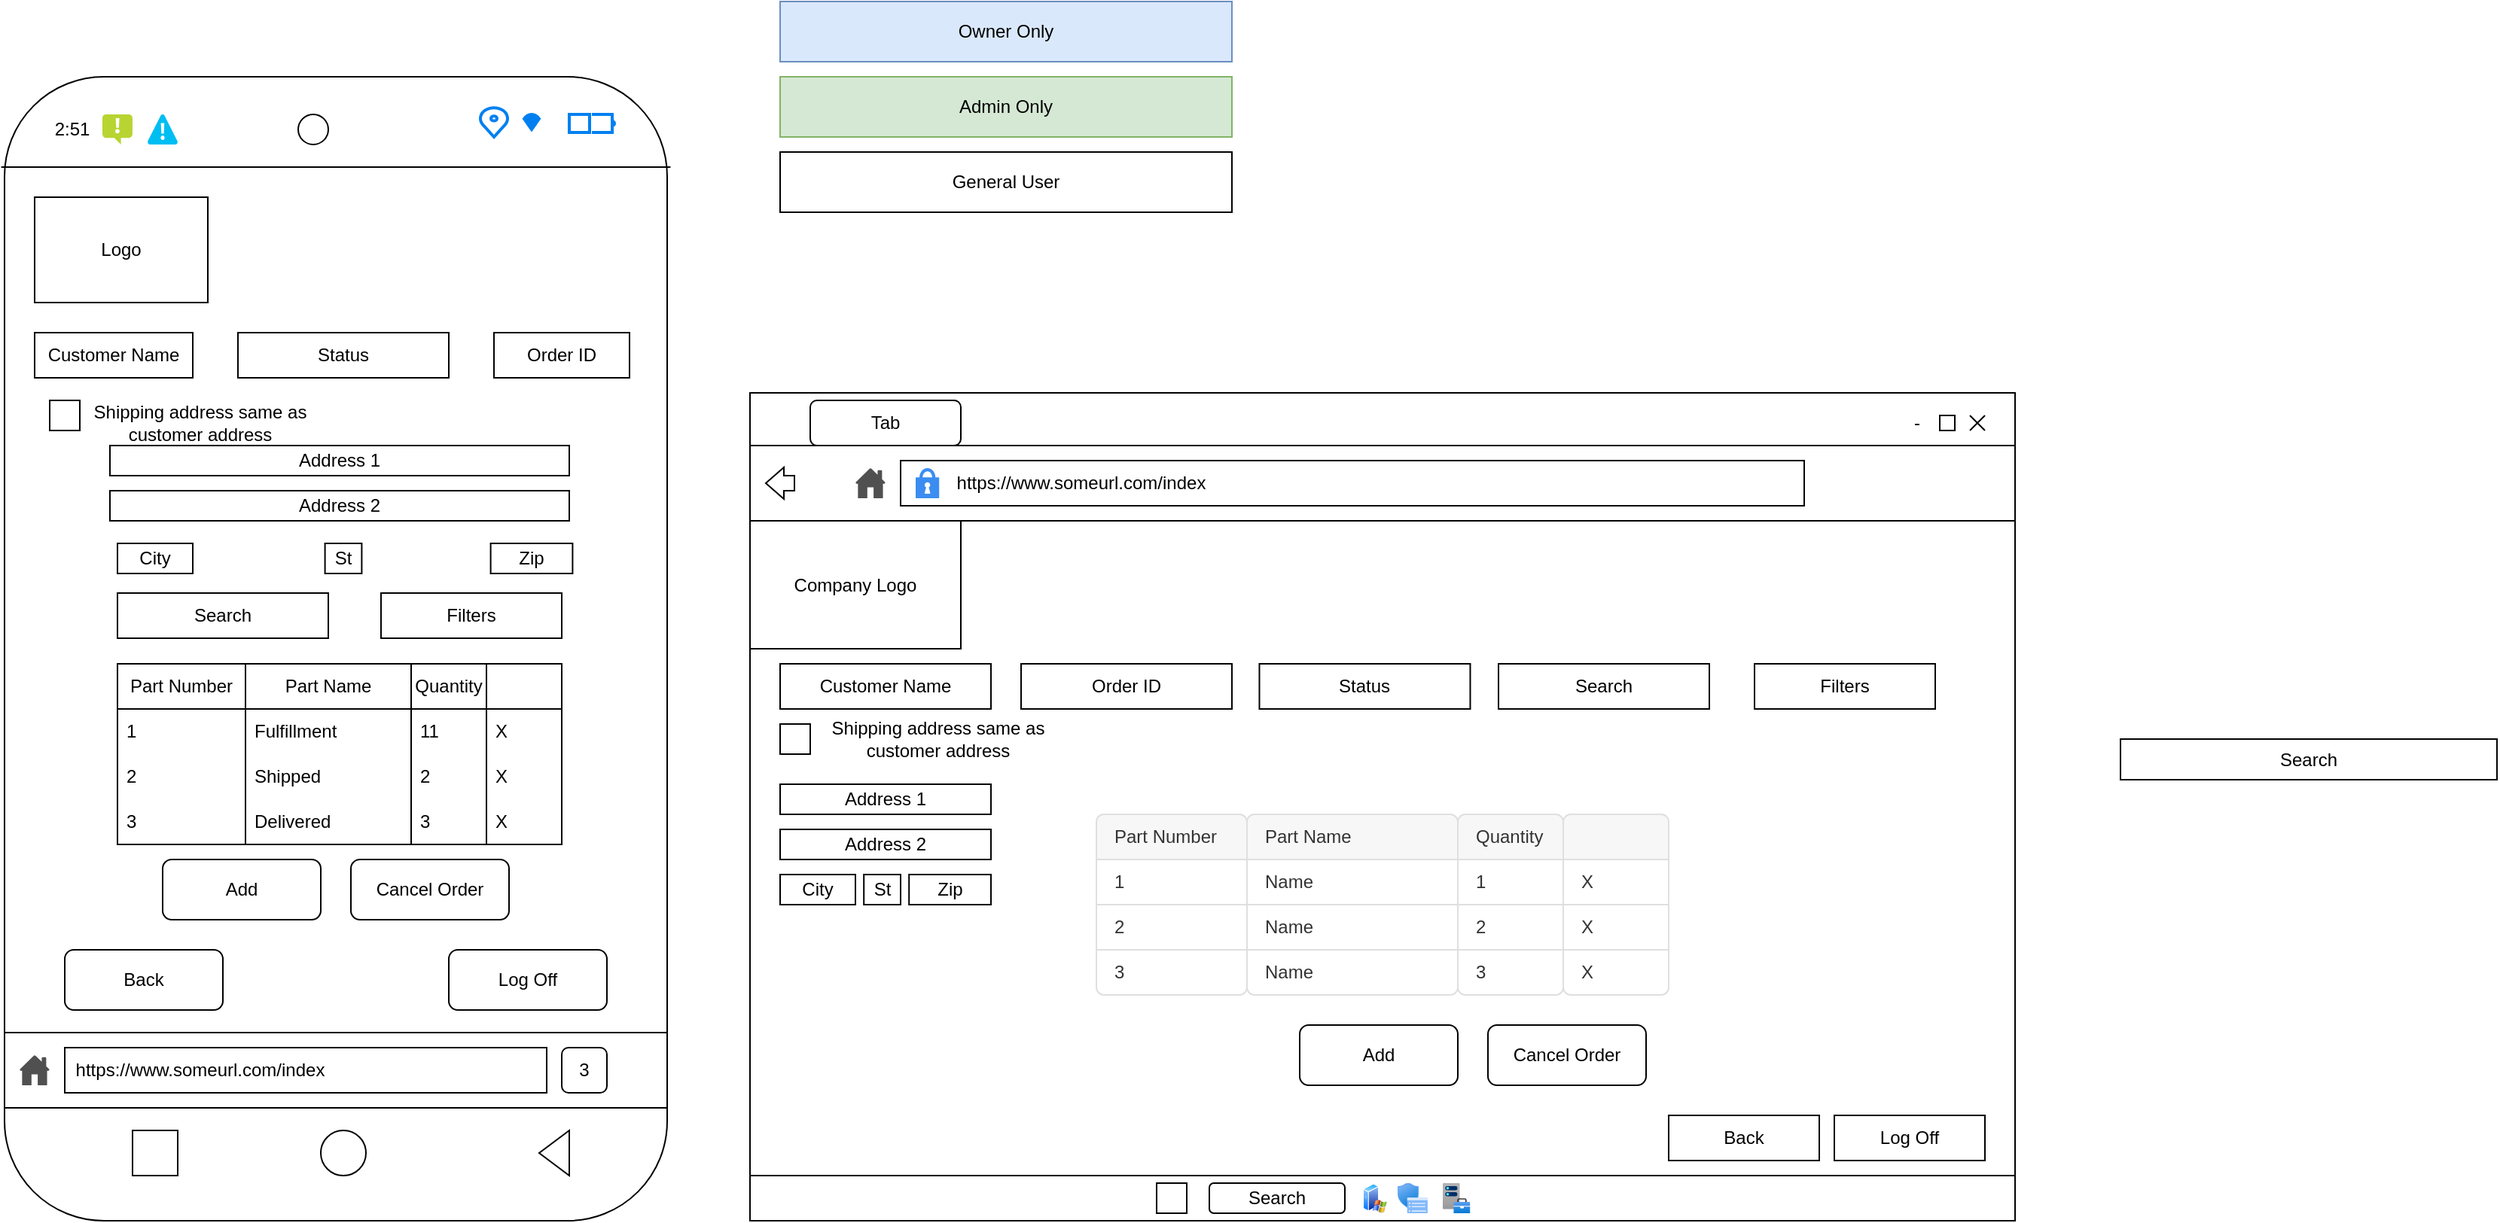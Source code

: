 <mxfile version="27.0.1">
  <diagram name="Page-1" id="KIhRItnllu4ck2-6ld26">
    <mxGraphModel dx="2058" dy="1146" grid="1" gridSize="10" guides="1" tooltips="1" connect="1" arrows="1" fold="1" page="1" pageScale="1" pageWidth="850" pageHeight="1100" math="0" shadow="0">
      <root>
        <mxCell id="0" />
        <mxCell id="1" parent="0" />
        <mxCell id="54qYl2xDdTYJJKRxaSf4-1" value="" style="rounded=1;whiteSpace=wrap;html=1;" parent="1" vertex="1">
          <mxGeometry x="5" y="100" width="440" height="760" as="geometry" />
        </mxCell>
        <mxCell id="54qYl2xDdTYJJKRxaSf4-2" value="" style="rounded=0;whiteSpace=wrap;html=1;" parent="1" vertex="1">
          <mxGeometry x="500" y="310" width="840" height="550" as="geometry" />
        </mxCell>
        <mxCell id="54qYl2xDdTYJJKRxaSf4-3" value="" style="endArrow=none;html=1;rounded=0;entryX=1;entryY=1;entryDx=0;entryDy=0;" parent="1" source="54qYl2xDdTYJJKRxaSf4-9" target="54qYl2xDdTYJJKRxaSf4-7" edge="1">
          <mxGeometry width="50" height="50" relative="1" as="geometry">
            <mxPoint x="5" y="785" as="sourcePoint" />
            <mxPoint x="455" y="785" as="targetPoint" />
          </mxGeometry>
        </mxCell>
        <mxCell id="54qYl2xDdTYJJKRxaSf4-4" value="" style="ellipse;whiteSpace=wrap;html=1;aspect=fixed;" parent="1" vertex="1">
          <mxGeometry x="215" y="800" width="30" height="30" as="geometry" />
        </mxCell>
        <mxCell id="54qYl2xDdTYJJKRxaSf4-5" value="" style="whiteSpace=wrap;html=1;aspect=fixed;" parent="1" vertex="1">
          <mxGeometry x="90" y="800" width="30" height="30" as="geometry" />
        </mxCell>
        <mxCell id="54qYl2xDdTYJJKRxaSf4-6" value="" style="triangle;whiteSpace=wrap;html=1;flipH=1;" parent="1" vertex="1">
          <mxGeometry x="360" y="800" width="20" height="30" as="geometry" />
        </mxCell>
        <mxCell id="54qYl2xDdTYJJKRxaSf4-7" value="" style="rounded=0;whiteSpace=wrap;html=1;" parent="1" vertex="1">
          <mxGeometry x="5" y="735" width="440" height="50" as="geometry" />
        </mxCell>
        <mxCell id="54qYl2xDdTYJJKRxaSf4-8" value="" style="rounded=0;whiteSpace=wrap;html=1;" parent="1" vertex="1">
          <mxGeometry x="45" y="745" width="320" height="30" as="geometry" />
        </mxCell>
        <mxCell id="54qYl2xDdTYJJKRxaSf4-9" value="3" style="rounded=1;whiteSpace=wrap;html=1;" parent="1" vertex="1">
          <mxGeometry x="375" y="745" width="30" height="30" as="geometry" />
        </mxCell>
        <mxCell id="54qYl2xDdTYJJKRxaSf4-12" value="" style="sketch=0;pointerEvents=1;shadow=0;dashed=0;html=1;strokeColor=none;fillColor=#505050;labelPosition=center;verticalLabelPosition=bottom;verticalAlign=top;outlineConnect=0;align=center;shape=mxgraph.office.concepts.home;" parent="1" vertex="1">
          <mxGeometry x="15" y="750" width="20" height="20" as="geometry" />
        </mxCell>
        <mxCell id="54qYl2xDdTYJJKRxaSf4-14" value="" style="shape=image;html=1;verticalAlign=top;verticalLabelPosition=bottom;labelBackgroundColor=#ffffff;imageAspect=0;aspect=fixed;image=https://cdn4.iconfinder.com/data/icons/basic-user-interface-2/512/User_Interface-03-128.png" parent="1" vertex="1">
          <mxGeometry x="395" y="730" width="60" height="60" as="geometry" />
        </mxCell>
        <mxCell id="54qYl2xDdTYJJKRxaSf4-15" value="" style="endArrow=none;html=1;rounded=0;entryX=1.005;entryY=0.079;entryDx=0;entryDy=0;entryPerimeter=0;exitX=-0.005;exitY=0.079;exitDx=0;exitDy=0;exitPerimeter=0;" parent="1" source="54qYl2xDdTYJJKRxaSf4-1" target="54qYl2xDdTYJJKRxaSf4-1" edge="1">
          <mxGeometry width="50" height="50" relative="1" as="geometry">
            <mxPoint x="390" y="200" as="sourcePoint" />
            <mxPoint x="440" y="150" as="targetPoint" />
          </mxGeometry>
        </mxCell>
        <mxCell id="54qYl2xDdTYJJKRxaSf4-16" value="2:51" style="text;html=1;align=center;verticalAlign=middle;whiteSpace=wrap;rounded=0;" parent="1" vertex="1">
          <mxGeometry x="20" y="120" width="60" height="30" as="geometry" />
        </mxCell>
        <mxCell id="54qYl2xDdTYJJKRxaSf4-17" value="" style="image;sketch=0;aspect=fixed;html=1;points=[];align=center;fontSize=12;image=img/lib/mscae/Notification.svg;" parent="1" vertex="1">
          <mxGeometry x="70" y="125" width="20" height="20" as="geometry" />
        </mxCell>
        <mxCell id="54qYl2xDdTYJJKRxaSf4-18" value="" style="verticalLabelPosition=bottom;html=1;verticalAlign=top;align=center;strokeColor=none;fillColor=#00BEF2;shape=mxgraph.azure.azure_alert;" parent="1" vertex="1">
          <mxGeometry x="100" y="125" width="20" height="20" as="geometry" />
        </mxCell>
        <mxCell id="54qYl2xDdTYJJKRxaSf4-19" value="" style="html=1;verticalLabelPosition=bottom;align=center;labelBackgroundColor=#ffffff;verticalAlign=top;strokeWidth=2;strokeColor=#0080F0;shadow=0;dashed=0;shape=mxgraph.ios7.icons.battery;" parent="1" vertex="1">
          <mxGeometry x="380" y="125" width="30" height="12" as="geometry" />
        </mxCell>
        <mxCell id="54qYl2xDdTYJJKRxaSf4-20" value="" style="html=1;verticalLabelPosition=bottom;align=center;labelBackgroundColor=#ffffff;verticalAlign=top;strokeWidth=2;strokeColor=#0080F0;shadow=0;dashed=0;shape=mxgraph.ios7.icons.wifi;pointerEvents=1" parent="1" vertex="1">
          <mxGeometry x="350" y="125" width="10" height="10" as="geometry" />
        </mxCell>
        <mxCell id="54qYl2xDdTYJJKRxaSf4-21" value="" style="html=1;verticalLabelPosition=bottom;align=center;labelBackgroundColor=#ffffff;verticalAlign=top;strokeWidth=2;strokeColor=#0080F0;shadow=0;dashed=0;shape=mxgraph.ios7.icons.location;" parent="1" vertex="1">
          <mxGeometry x="320" y="120" width="20" height="20" as="geometry" />
        </mxCell>
        <mxCell id="54qYl2xDdTYJJKRxaSf4-22" value="" style="ellipse;whiteSpace=wrap;html=1;aspect=fixed;" parent="1" vertex="1">
          <mxGeometry x="200" y="125" width="20" height="20" as="geometry" />
        </mxCell>
        <mxCell id="54qYl2xDdTYJJKRxaSf4-25" value="https://www.someurl.com/index" style="text;html=1;align=center;verticalAlign=middle;whiteSpace=wrap;rounded=0;" parent="1" vertex="1">
          <mxGeometry x="105" y="745" width="60" height="30" as="geometry" />
        </mxCell>
        <mxCell id="54qYl2xDdTYJJKRxaSf4-26" value="Logo" style="rounded=0;whiteSpace=wrap;html=1;" parent="1" vertex="1">
          <mxGeometry x="25" y="180" width="115" height="70" as="geometry" />
        </mxCell>
        <mxCell id="54qYl2xDdTYJJKRxaSf4-33" value="" style="endArrow=none;html=1;rounded=0;entryX=1;entryY=1;entryDx=0;entryDy=0;" parent="1" target="54qYl2xDdTYJJKRxaSf4-34" edge="1">
          <mxGeometry width="50" height="50" relative="1" as="geometry">
            <mxPoint x="900" y="370.824" as="sourcePoint" />
            <mxPoint x="950" y="395" as="targetPoint" />
          </mxGeometry>
        </mxCell>
        <mxCell id="54qYl2xDdTYJJKRxaSf4-34" value="" style="rounded=0;whiteSpace=wrap;html=1;" parent="1" vertex="1">
          <mxGeometry x="500" y="345" width="840" height="50" as="geometry" />
        </mxCell>
        <mxCell id="54qYl2xDdTYJJKRxaSf4-35" value="" style="rounded=0;whiteSpace=wrap;html=1;" parent="1" vertex="1">
          <mxGeometry x="600" y="355" width="600" height="30" as="geometry" />
        </mxCell>
        <mxCell id="54qYl2xDdTYJJKRxaSf4-37" value="" style="sketch=0;pointerEvents=1;shadow=0;dashed=0;html=1;strokeColor=none;fillColor=#505050;labelPosition=center;verticalLabelPosition=bottom;verticalAlign=top;outlineConnect=0;align=center;shape=mxgraph.office.concepts.home;" parent="1" vertex="1">
          <mxGeometry x="570" y="360" width="20" height="20" as="geometry" />
        </mxCell>
        <mxCell id="54qYl2xDdTYJJKRxaSf4-39" value="https://www.someurl.com/index" style="text;html=1;align=center;verticalAlign=middle;whiteSpace=wrap;rounded=0;" parent="1" vertex="1">
          <mxGeometry x="690" y="355" width="60" height="30" as="geometry" />
        </mxCell>
        <mxCell id="54qYl2xDdTYJJKRxaSf4-40" value="" style="sketch=0;html=1;aspect=fixed;strokeColor=none;shadow=0;fillColor=#3B8DF1;verticalAlign=top;labelPosition=center;verticalLabelPosition=bottom;shape=mxgraph.gcp2.lock" parent="1" vertex="1">
          <mxGeometry x="610" y="360" width="15.6" height="20" as="geometry" />
        </mxCell>
        <mxCell id="54qYl2xDdTYJJKRxaSf4-41" value="" style="shape=image;html=1;verticalAlign=top;verticalLabelPosition=bottom;labelBackgroundColor=#ffffff;imageAspect=0;aspect=fixed;image=https://cdn4.iconfinder.com/data/icons/ionicons/512/icon-refresh-128.png" parent="1" vertex="1">
          <mxGeometry x="540" y="360" width="20" height="20" as="geometry" />
        </mxCell>
        <mxCell id="54qYl2xDdTYJJKRxaSf4-44" value="" style="shape=flexArrow;endArrow=classic;html=1;rounded=0;width=10;endSize=3.67;endWidth=10;" parent="1" edge="1">
          <mxGeometry width="50" height="50" relative="1" as="geometry">
            <mxPoint x="530" y="370" as="sourcePoint" />
            <mxPoint x="510" y="370" as="targetPoint" />
          </mxGeometry>
        </mxCell>
        <mxCell id="54qYl2xDdTYJJKRxaSf4-45" value="Tab" style="rounded=1;whiteSpace=wrap;html=1;" parent="1" vertex="1">
          <mxGeometry x="540" y="315" width="100" height="30" as="geometry" />
        </mxCell>
        <mxCell id="54qYl2xDdTYJJKRxaSf4-46" value="" style="shape=mxgraph.sysml.x;" parent="1" vertex="1">
          <mxGeometry x="1310" y="325" width="10" height="10" as="geometry" />
        </mxCell>
        <mxCell id="54qYl2xDdTYJJKRxaSf4-50" value="" style="rounded=0;whiteSpace=wrap;html=1;" parent="1" vertex="1">
          <mxGeometry x="1290" y="325" width="10" height="10" as="geometry" />
        </mxCell>
        <mxCell id="54qYl2xDdTYJJKRxaSf4-51" value="-" style="text;html=1;align=center;verticalAlign=middle;whiteSpace=wrap;rounded=0;" parent="1" vertex="1">
          <mxGeometry x="1245" y="315" width="60" height="30" as="geometry" />
        </mxCell>
        <mxCell id="54qYl2xDdTYJJKRxaSf4-52" value="Company Logo" style="rounded=0;whiteSpace=wrap;html=1;" parent="1" vertex="1">
          <mxGeometry x="500" y="395" width="140" height="85" as="geometry" />
        </mxCell>
        <mxCell id="54qYl2xDdTYJJKRxaSf4-57" value="" style="rounded=0;whiteSpace=wrap;html=1;" parent="1" vertex="1">
          <mxGeometry x="500" y="830" width="840" height="30" as="geometry" />
        </mxCell>
        <mxCell id="54qYl2xDdTYJJKRxaSf4-58" value="" style="rounded=0;whiteSpace=wrap;html=1;" parent="1" vertex="1">
          <mxGeometry x="770" y="835" width="20" height="20" as="geometry" />
        </mxCell>
        <mxCell id="54qYl2xDdTYJJKRxaSf4-59" value="Search" style="rounded=1;whiteSpace=wrap;html=1;" parent="1" vertex="1">
          <mxGeometry x="805" y="835" width="90" height="20" as="geometry" />
        </mxCell>
        <mxCell id="54qYl2xDdTYJJKRxaSf4-60" value="" style="image;aspect=fixed;perimeter=ellipsePerimeter;html=1;align=center;shadow=0;dashed=0;spacingTop=3;image=img/lib/active_directory/windows_server_2.svg;" parent="1" vertex="1">
          <mxGeometry x="907" y="835" width="16" height="20" as="geometry" />
        </mxCell>
        <mxCell id="54qYl2xDdTYJJKRxaSf4-61" value="" style="image;aspect=fixed;html=1;points=[];align=center;fontSize=12;image=img/lib/azure2/intune/Device_Security_Windows.svg;" parent="1" vertex="1">
          <mxGeometry x="930" y="835" width="20" height="20" as="geometry" />
        </mxCell>
        <mxCell id="54qYl2xDdTYJJKRxaSf4-62" value="" style="image;aspect=fixed;html=1;points=[];align=center;fontSize=12;image=img/lib/azure2/other/WAC.svg;" parent="1" vertex="1">
          <mxGeometry x="960" y="835" width="18.24" height="20" as="geometry" />
        </mxCell>
        <mxCell id="YDMQlUoo1nOSEKsgSWmY-1" value="Owner Only" style="rounded=0;whiteSpace=wrap;html=1;fillColor=#dae8fc;strokeColor=#6c8ebf;" parent="1" vertex="1">
          <mxGeometry x="520" y="50" width="300" height="40" as="geometry" />
        </mxCell>
        <mxCell id="YDMQlUoo1nOSEKsgSWmY-2" value="Admin Only" style="rounded=0;whiteSpace=wrap;html=1;fillColor=#d5e8d4;strokeColor=#82b366;" parent="1" vertex="1">
          <mxGeometry x="520" y="100" width="300" height="40" as="geometry" />
        </mxCell>
        <mxCell id="YDMQlUoo1nOSEKsgSWmY-3" value="General User" style="rounded=0;whiteSpace=wrap;html=1;" parent="1" vertex="1">
          <mxGeometry x="520" y="150" width="300" height="40" as="geometry" />
        </mxCell>
        <mxCell id="YDMQlUoo1nOSEKsgSWmY-10" value="" style="shape=image;html=1;verticalAlign=top;verticalLabelPosition=bottom;labelBackgroundColor=#ffffff;imageAspect=0;aspect=fixed;image=https://cdn4.iconfinder.com/data/icons/evil-icons-user-interface/64/menu-128.png" parent="1" vertex="1">
          <mxGeometry x="387" y="180" width="33" height="33" as="geometry" />
        </mxCell>
        <mxCell id="YDMQlUoo1nOSEKsgSWmY-26" value="Log Off" style="rounded=0;whiteSpace=wrap;html=1;" parent="1" vertex="1">
          <mxGeometry x="1220" y="790" width="100" height="30" as="geometry" />
        </mxCell>
        <mxCell id="YDMQlUoo1nOSEKsgSWmY-29" value="" style="shape=image;html=1;verticalAlign=top;verticalLabelPosition=bottom;labelBackgroundColor=#ffffff;imageAspect=0;aspect=fixed;image=https://cdn4.iconfinder.com/data/icons/evil-icons-user-interface/64/menu-128.png" parent="1" vertex="1">
          <mxGeometry x="1287" y="410" width="33" height="33" as="geometry" />
        </mxCell>
        <mxCell id="K2e8oOBwnZA6lzqhwpAK-1" value="Quantity" style="swimlane;fontStyle=0;childLayout=stackLayout;horizontal=1;startSize=30;horizontalStack=0;resizeParent=1;resizeParentMax=0;resizeLast=0;collapsible=1;marginBottom=0;whiteSpace=wrap;html=1;" parent="1" vertex="1">
          <mxGeometry x="275" y="490" width="50" height="120" as="geometry" />
        </mxCell>
        <mxCell id="K2e8oOBwnZA6lzqhwpAK-2" value="11" style="text;strokeColor=none;fillColor=none;align=left;verticalAlign=middle;spacingLeft=4;spacingRight=4;overflow=hidden;points=[[0,0.5],[1,0.5]];portConstraint=eastwest;rotatable=0;whiteSpace=wrap;html=1;" parent="K2e8oOBwnZA6lzqhwpAK-1" vertex="1">
          <mxGeometry y="30" width="50" height="30" as="geometry" />
        </mxCell>
        <mxCell id="K2e8oOBwnZA6lzqhwpAK-3" value="2" style="text;align=left;verticalAlign=middle;spacingLeft=4;spacingRight=4;overflow=hidden;points=[[0,0.5],[1,0.5]];portConstraint=eastwest;rotatable=0;whiteSpace=wrap;html=1;" parent="K2e8oOBwnZA6lzqhwpAK-1" vertex="1">
          <mxGeometry y="60" width="50" height="30" as="geometry" />
        </mxCell>
        <mxCell id="K2e8oOBwnZA6lzqhwpAK-4" value="3" style="text;strokeColor=none;fillColor=none;align=left;verticalAlign=middle;spacingLeft=4;spacingRight=4;overflow=hidden;points=[[0,0.5],[1,0.5]];portConstraint=eastwest;rotatable=0;whiteSpace=wrap;html=1;" parent="K2e8oOBwnZA6lzqhwpAK-1" vertex="1">
          <mxGeometry y="90" width="50" height="30" as="geometry" />
        </mxCell>
        <mxCell id="K2e8oOBwnZA6lzqhwpAK-5" value="Part Number" style="swimlane;fontStyle=0;childLayout=stackLayout;horizontal=1;startSize=30;horizontalStack=0;resizeParent=1;resizeParentMax=0;resizeLast=0;collapsible=1;marginBottom=0;whiteSpace=wrap;html=1;" parent="1" vertex="1">
          <mxGeometry x="80" y="490" width="85" height="120" as="geometry" />
        </mxCell>
        <mxCell id="K2e8oOBwnZA6lzqhwpAK-6" value="1" style="text;strokeColor=none;fillColor=none;align=left;verticalAlign=middle;spacingLeft=4;spacingRight=4;overflow=hidden;points=[[0,0.5],[1,0.5]];portConstraint=eastwest;rotatable=0;whiteSpace=wrap;html=1;" parent="K2e8oOBwnZA6lzqhwpAK-5" vertex="1">
          <mxGeometry y="30" width="85" height="30" as="geometry" />
        </mxCell>
        <mxCell id="K2e8oOBwnZA6lzqhwpAK-7" value="2" style="text;align=left;verticalAlign=middle;spacingLeft=4;spacingRight=4;overflow=hidden;points=[[0,0.5],[1,0.5]];portConstraint=eastwest;rotatable=0;whiteSpace=wrap;html=1;" parent="K2e8oOBwnZA6lzqhwpAK-5" vertex="1">
          <mxGeometry y="60" width="85" height="30" as="geometry" />
        </mxCell>
        <mxCell id="K2e8oOBwnZA6lzqhwpAK-8" value="3" style="text;strokeColor=none;fillColor=none;align=left;verticalAlign=middle;spacingLeft=4;spacingRight=4;overflow=hidden;points=[[0,0.5],[1,0.5]];portConstraint=eastwest;rotatable=0;whiteSpace=wrap;html=1;" parent="K2e8oOBwnZA6lzqhwpAK-5" vertex="1">
          <mxGeometry y="90" width="85" height="30" as="geometry" />
        </mxCell>
        <mxCell id="K2e8oOBwnZA6lzqhwpAK-12" value="Add" style="rounded=1;whiteSpace=wrap;html=1;" parent="1" vertex="1">
          <mxGeometry x="110" y="620" width="105" height="40" as="geometry" />
        </mxCell>
        <mxCell id="K2e8oOBwnZA6lzqhwpAK-17" value="" style="swimlane;fontStyle=0;childLayout=stackLayout;horizontal=1;startSize=0;horizontalStack=0;resizeParent=1;resizeParentMax=0;resizeLast=0;collapsible=0;marginBottom=0;whiteSpace=wrap;html=1;strokeColor=none;fillColor=none;" parent="1" vertex="1">
          <mxGeometry x="730" y="590" width="100" height="120" as="geometry" />
        </mxCell>
        <mxCell id="K2e8oOBwnZA6lzqhwpAK-18" value="Part Number" style="text;strokeColor=#DFDFDF;fillColor=#F7F7F7;align=left;verticalAlign=middle;spacingLeft=10;spacingRight=10;overflow=hidden;points=[[0,0.5],[1,0.5]];portConstraint=eastwest;rotatable=0;whiteSpace=wrap;html=1;shape=mxgraph.bootstrap.topButton;rSize=5;fontColor=#333333;" parent="K2e8oOBwnZA6lzqhwpAK-17" vertex="1">
          <mxGeometry width="100" height="30" as="geometry" />
        </mxCell>
        <mxCell id="K2e8oOBwnZA6lzqhwpAK-19" value="1" style="text;strokeColor=#DFDFDF;fillColor=#FFFFFF;align=left;verticalAlign=middle;spacingLeft=10;spacingRight=10;overflow=hidden;points=[[0,0.5],[1,0.5]];portConstraint=eastwest;rotatable=0;whiteSpace=wrap;html=1;rSize=5;fontColor=#333333;" parent="K2e8oOBwnZA6lzqhwpAK-17" vertex="1">
          <mxGeometry y="30" width="100" height="30" as="geometry" />
        </mxCell>
        <mxCell id="K2e8oOBwnZA6lzqhwpAK-20" value="2" style="text;strokeColor=#DFDFDF;fillColor=#FFFFFF;align=left;verticalAlign=middle;spacingLeft=10;spacingRight=10;overflow=hidden;points=[[0,0.5],[1,0.5]];portConstraint=eastwest;rotatable=0;whiteSpace=wrap;html=1;rSize=5;fontColor=#333333;" parent="K2e8oOBwnZA6lzqhwpAK-17" vertex="1">
          <mxGeometry y="60" width="100" height="30" as="geometry" />
        </mxCell>
        <mxCell id="K2e8oOBwnZA6lzqhwpAK-21" value="3" style="text;strokeColor=#DFDFDF;fillColor=#FFFFFF;align=left;verticalAlign=middle;spacingLeft=10;spacingRight=10;overflow=hidden;points=[[0,0.5],[1,0.5]];portConstraint=eastwest;rotatable=0;whiteSpace=wrap;html=1;shape=mxgraph.bootstrap.bottomButton;rSize=5;fontColor=#333333;" parent="K2e8oOBwnZA6lzqhwpAK-17" vertex="1">
          <mxGeometry y="90" width="100" height="30" as="geometry" />
        </mxCell>
        <mxCell id="K2e8oOBwnZA6lzqhwpAK-37" value="Search" style="rounded=0;whiteSpace=wrap;html=1;" parent="1" vertex="1">
          <mxGeometry x="1410" y="540" width="250" height="27" as="geometry" />
        </mxCell>
        <mxCell id="K2e8oOBwnZA6lzqhwpAK-38" value="Filters" style="rounded=0;whiteSpace=wrap;html=1;" parent="1" vertex="1">
          <mxGeometry x="1167" y="490" width="120" height="30" as="geometry" />
        </mxCell>
        <mxCell id="K2e8oOBwnZA6lzqhwpAK-39" value="" style="shape=image;html=1;verticalAlign=top;verticalLabelPosition=bottom;labelBackgroundColor=#ffffff;imageAspect=0;aspect=fixed;image=https://cdn4.iconfinder.com/data/icons/evil-icons-user-interface/64/menu-128.png" parent="1" vertex="1">
          <mxGeometry x="1260" y="495" width="20" height="20" as="geometry" />
        </mxCell>
        <mxCell id="K2e8oOBwnZA6lzqhwpAK-41" value="Back" style="rounded=1;whiteSpace=wrap;html=1;" parent="1" vertex="1">
          <mxGeometry x="45" y="680" width="105" height="40" as="geometry" />
        </mxCell>
        <mxCell id="K2e8oOBwnZA6lzqhwpAK-42" value="Log Off" style="rounded=1;whiteSpace=wrap;html=1;" parent="1" vertex="1">
          <mxGeometry x="300" y="680" width="105" height="40" as="geometry" />
        </mxCell>
        <mxCell id="K2e8oOBwnZA6lzqhwpAK-43" value="Add" style="rounded=1;whiteSpace=wrap;html=1;" parent="1" vertex="1">
          <mxGeometry x="865" y="730" width="105" height="40" as="geometry" />
        </mxCell>
        <mxCell id="K2e8oOBwnZA6lzqhwpAK-46" value="Back" style="rounded=0;whiteSpace=wrap;html=1;" parent="1" vertex="1">
          <mxGeometry x="1110" y="790" width="100" height="30" as="geometry" />
        </mxCell>
        <mxCell id="lggGxZy_hU8tYLYGsbpH-1" value="" style="swimlane;fontStyle=0;childLayout=stackLayout;horizontal=1;startSize=0;horizontalStack=0;resizeParent=1;resizeParentMax=0;resizeLast=0;collapsible=0;marginBottom=0;whiteSpace=wrap;html=1;strokeColor=none;fillColor=none;" parent="1" vertex="1">
          <mxGeometry x="830" y="590" width="140" height="120" as="geometry" />
        </mxCell>
        <mxCell id="lggGxZy_hU8tYLYGsbpH-2" value="Part Name" style="text;strokeColor=#DFDFDF;fillColor=#F7F7F7;align=left;verticalAlign=middle;spacingLeft=10;spacingRight=10;overflow=hidden;points=[[0,0.5],[1,0.5]];portConstraint=eastwest;rotatable=0;whiteSpace=wrap;html=1;shape=mxgraph.bootstrap.topButton;rSize=5;fontColor=#333333;" parent="lggGxZy_hU8tYLYGsbpH-1" vertex="1">
          <mxGeometry width="140" height="30" as="geometry" />
        </mxCell>
        <mxCell id="lggGxZy_hU8tYLYGsbpH-3" value="Name" style="text;strokeColor=#DFDFDF;fillColor=#FFFFFF;align=left;verticalAlign=middle;spacingLeft=10;spacingRight=10;overflow=hidden;points=[[0,0.5],[1,0.5]];portConstraint=eastwest;rotatable=0;whiteSpace=wrap;html=1;rSize=5;fontColor=#333333;" parent="lggGxZy_hU8tYLYGsbpH-1" vertex="1">
          <mxGeometry y="30" width="140" height="30" as="geometry" />
        </mxCell>
        <mxCell id="lggGxZy_hU8tYLYGsbpH-4" value="Name" style="text;strokeColor=#DFDFDF;fillColor=#FFFFFF;align=left;verticalAlign=middle;spacingLeft=10;spacingRight=10;overflow=hidden;points=[[0,0.5],[1,0.5]];portConstraint=eastwest;rotatable=0;whiteSpace=wrap;html=1;rSize=5;fontColor=#333333;" parent="lggGxZy_hU8tYLYGsbpH-1" vertex="1">
          <mxGeometry y="60" width="140" height="30" as="geometry" />
        </mxCell>
        <mxCell id="lggGxZy_hU8tYLYGsbpH-5" value="Name" style="text;strokeColor=#DFDFDF;fillColor=#FFFFFF;align=left;verticalAlign=middle;spacingLeft=10;spacingRight=10;overflow=hidden;points=[[0,0.5],[1,0.5]];portConstraint=eastwest;rotatable=0;whiteSpace=wrap;html=1;shape=mxgraph.bootstrap.bottomButton;rSize=5;fontColor=#333333;" parent="lggGxZy_hU8tYLYGsbpH-1" vertex="1">
          <mxGeometry y="90" width="140" height="30" as="geometry" />
        </mxCell>
        <mxCell id="lggGxZy_hU8tYLYGsbpH-6" value="" style="swimlane;fontStyle=0;childLayout=stackLayout;horizontal=1;startSize=0;horizontalStack=0;resizeParent=1;resizeParentMax=0;resizeLast=0;collapsible=0;marginBottom=0;whiteSpace=wrap;html=1;strokeColor=none;fillColor=none;" parent="1" vertex="1">
          <mxGeometry x="970" y="590" width="70" height="120" as="geometry" />
        </mxCell>
        <mxCell id="lggGxZy_hU8tYLYGsbpH-7" value="Quantity" style="text;strokeColor=#DFDFDF;fillColor=#F7F7F7;align=left;verticalAlign=middle;spacingLeft=10;spacingRight=10;overflow=hidden;points=[[0,0.5],[1,0.5]];portConstraint=eastwest;rotatable=0;whiteSpace=wrap;html=1;shape=mxgraph.bootstrap.topButton;rSize=5;fontColor=#333333;" parent="lggGxZy_hU8tYLYGsbpH-6" vertex="1">
          <mxGeometry width="70" height="30" as="geometry" />
        </mxCell>
        <mxCell id="lggGxZy_hU8tYLYGsbpH-8" value="1" style="text;strokeColor=#DFDFDF;fillColor=#FFFFFF;align=left;verticalAlign=middle;spacingLeft=10;spacingRight=10;overflow=hidden;points=[[0,0.5],[1,0.5]];portConstraint=eastwest;rotatable=0;whiteSpace=wrap;html=1;rSize=5;fontColor=#333333;" parent="lggGxZy_hU8tYLYGsbpH-6" vertex="1">
          <mxGeometry y="30" width="70" height="30" as="geometry" />
        </mxCell>
        <mxCell id="lggGxZy_hU8tYLYGsbpH-9" value="2" style="text;strokeColor=#DFDFDF;fillColor=#FFFFFF;align=left;verticalAlign=middle;spacingLeft=10;spacingRight=10;overflow=hidden;points=[[0,0.5],[1,0.5]];portConstraint=eastwest;rotatable=0;whiteSpace=wrap;html=1;rSize=5;fontColor=#333333;" parent="lggGxZy_hU8tYLYGsbpH-6" vertex="1">
          <mxGeometry y="60" width="70" height="30" as="geometry" />
        </mxCell>
        <mxCell id="lggGxZy_hU8tYLYGsbpH-10" value="3" style="text;strokeColor=#DFDFDF;fillColor=#FFFFFF;align=left;verticalAlign=middle;spacingLeft=10;spacingRight=10;overflow=hidden;points=[[0,0.5],[1,0.5]];portConstraint=eastwest;rotatable=0;whiteSpace=wrap;html=1;shape=mxgraph.bootstrap.bottomButton;rSize=5;fontColor=#333333;" parent="lggGxZy_hU8tYLYGsbpH-6" vertex="1">
          <mxGeometry y="90" width="70" height="30" as="geometry" />
        </mxCell>
        <mxCell id="lggGxZy_hU8tYLYGsbpH-11" value="Part Name" style="swimlane;fontStyle=0;childLayout=stackLayout;horizontal=1;startSize=30;horizontalStack=0;resizeParent=1;resizeParentMax=0;resizeLast=0;collapsible=1;marginBottom=0;whiteSpace=wrap;html=1;" parent="1" vertex="1">
          <mxGeometry x="165" y="490" width="110" height="120" as="geometry" />
        </mxCell>
        <mxCell id="lggGxZy_hU8tYLYGsbpH-12" value="Fulfillment" style="text;strokeColor=none;fillColor=none;align=left;verticalAlign=middle;spacingLeft=4;spacingRight=4;overflow=hidden;points=[[0,0.5],[1,0.5]];portConstraint=eastwest;rotatable=0;whiteSpace=wrap;html=1;" parent="lggGxZy_hU8tYLYGsbpH-11" vertex="1">
          <mxGeometry y="30" width="110" height="30" as="geometry" />
        </mxCell>
        <mxCell id="lggGxZy_hU8tYLYGsbpH-13" value="Shipped" style="text;align=left;verticalAlign=middle;spacingLeft=4;spacingRight=4;overflow=hidden;points=[[0,0.5],[1,0.5]];portConstraint=eastwest;rotatable=0;whiteSpace=wrap;html=1;" parent="lggGxZy_hU8tYLYGsbpH-11" vertex="1">
          <mxGeometry y="60" width="110" height="30" as="geometry" />
        </mxCell>
        <mxCell id="lggGxZy_hU8tYLYGsbpH-14" value="Delivered" style="text;strokeColor=none;fillColor=none;align=left;verticalAlign=middle;spacingLeft=4;spacingRight=4;overflow=hidden;points=[[0,0.5],[1,0.5]];portConstraint=eastwest;rotatable=0;whiteSpace=wrap;html=1;" parent="lggGxZy_hU8tYLYGsbpH-11" vertex="1">
          <mxGeometry y="90" width="110" height="30" as="geometry" />
        </mxCell>
        <mxCell id="Fmd9QSBYExnPZ0ST98zo-1" value="Customer Name" style="rounded=0;whiteSpace=wrap;html=1;" vertex="1" parent="1">
          <mxGeometry x="520" y="490" width="140" height="30" as="geometry" />
        </mxCell>
        <mxCell id="Fmd9QSBYExnPZ0ST98zo-2" value="Order ID" style="rounded=0;whiteSpace=wrap;html=1;" vertex="1" parent="1">
          <mxGeometry x="680" y="490" width="140" height="30" as="geometry" />
        </mxCell>
        <mxCell id="Fmd9QSBYExnPZ0ST98zo-3" value="Status" style="rounded=0;whiteSpace=wrap;html=1;" vertex="1" parent="1">
          <mxGeometry x="838.24" y="490" width="140" height="30" as="geometry" />
        </mxCell>
        <mxCell id="Fmd9QSBYExnPZ0ST98zo-4" value="Search" style="rounded=0;whiteSpace=wrap;html=1;" vertex="1" parent="1">
          <mxGeometry x="997" y="490" width="140" height="30" as="geometry" />
        </mxCell>
        <mxCell id="Fmd9QSBYExnPZ0ST98zo-5" value="" style="swimlane;fontStyle=0;childLayout=stackLayout;horizontal=1;startSize=0;horizontalStack=0;resizeParent=1;resizeParentMax=0;resizeLast=0;collapsible=0;marginBottom=0;whiteSpace=wrap;html=1;strokeColor=none;fillColor=none;" vertex="1" parent="1">
          <mxGeometry x="1040" y="590" width="70" height="120" as="geometry" />
        </mxCell>
        <mxCell id="Fmd9QSBYExnPZ0ST98zo-6" value="" style="text;strokeColor=#DFDFDF;fillColor=#F7F7F7;align=left;verticalAlign=middle;spacingLeft=10;spacingRight=10;overflow=hidden;points=[[0,0.5],[1,0.5]];portConstraint=eastwest;rotatable=0;whiteSpace=wrap;html=1;shape=mxgraph.bootstrap.topButton;rSize=5;fontColor=#333333;" vertex="1" parent="Fmd9QSBYExnPZ0ST98zo-5">
          <mxGeometry width="70" height="30" as="geometry" />
        </mxCell>
        <mxCell id="Fmd9QSBYExnPZ0ST98zo-7" value="X" style="text;strokeColor=#DFDFDF;fillColor=#FFFFFF;align=left;verticalAlign=middle;spacingLeft=10;spacingRight=10;overflow=hidden;points=[[0,0.5],[1,0.5]];portConstraint=eastwest;rotatable=0;whiteSpace=wrap;html=1;rSize=5;fontColor=#333333;" vertex="1" parent="Fmd9QSBYExnPZ0ST98zo-5">
          <mxGeometry y="30" width="70" height="30" as="geometry" />
        </mxCell>
        <mxCell id="Fmd9QSBYExnPZ0ST98zo-8" value="X" style="text;strokeColor=#DFDFDF;fillColor=#FFFFFF;align=left;verticalAlign=middle;spacingLeft=10;spacingRight=10;overflow=hidden;points=[[0,0.5],[1,0.5]];portConstraint=eastwest;rotatable=0;whiteSpace=wrap;html=1;rSize=5;fontColor=#333333;" vertex="1" parent="Fmd9QSBYExnPZ0ST98zo-5">
          <mxGeometry y="60" width="70" height="30" as="geometry" />
        </mxCell>
        <mxCell id="Fmd9QSBYExnPZ0ST98zo-9" value="X" style="text;strokeColor=#DFDFDF;fillColor=#FFFFFF;align=left;verticalAlign=middle;spacingLeft=10;spacingRight=10;overflow=hidden;points=[[0,0.5],[1,0.5]];portConstraint=eastwest;rotatable=0;whiteSpace=wrap;html=1;shape=mxgraph.bootstrap.bottomButton;rSize=5;fontColor=#333333;" vertex="1" parent="Fmd9QSBYExnPZ0ST98zo-5">
          <mxGeometry y="90" width="70" height="30" as="geometry" />
        </mxCell>
        <mxCell id="Fmd9QSBYExnPZ0ST98zo-10" value="" style="rounded=0;whiteSpace=wrap;html=1;" vertex="1" parent="1">
          <mxGeometry x="520" y="530" width="20" height="20" as="geometry" />
        </mxCell>
        <mxCell id="Fmd9QSBYExnPZ0ST98zo-11" value="Shipping address same as customer address" style="text;html=1;align=center;verticalAlign=middle;whiteSpace=wrap;rounded=0;" vertex="1" parent="1">
          <mxGeometry x="550" y="525" width="150" height="30" as="geometry" />
        </mxCell>
        <mxCell id="Fmd9QSBYExnPZ0ST98zo-12" value="Address 1" style="rounded=0;whiteSpace=wrap;html=1;" vertex="1" parent="1">
          <mxGeometry x="520" y="570" width="140" height="20" as="geometry" />
        </mxCell>
        <mxCell id="Fmd9QSBYExnPZ0ST98zo-13" value="Address 2" style="rounded=0;whiteSpace=wrap;html=1;" vertex="1" parent="1">
          <mxGeometry x="520" y="600" width="140" height="20" as="geometry" />
        </mxCell>
        <mxCell id="Fmd9QSBYExnPZ0ST98zo-14" value="City" style="rounded=0;whiteSpace=wrap;html=1;" vertex="1" parent="1">
          <mxGeometry x="520" y="630" width="50" height="20" as="geometry" />
        </mxCell>
        <mxCell id="Fmd9QSBYExnPZ0ST98zo-15" value="St" style="rounded=0;whiteSpace=wrap;html=1;" vertex="1" parent="1">
          <mxGeometry x="575.6" y="630" width="24.4" height="20" as="geometry" />
        </mxCell>
        <mxCell id="Fmd9QSBYExnPZ0ST98zo-16" value="Zip" style="rounded=0;whiteSpace=wrap;html=1;" vertex="1" parent="1">
          <mxGeometry x="605.6" y="630" width="54.4" height="20" as="geometry" />
        </mxCell>
        <mxCell id="Fmd9QSBYExnPZ0ST98zo-17" value="Cancel Order" style="rounded=1;whiteSpace=wrap;html=1;" vertex="1" parent="1">
          <mxGeometry x="990" y="730" width="105" height="40" as="geometry" />
        </mxCell>
        <mxCell id="Fmd9QSBYExnPZ0ST98zo-18" value="" style="swimlane;fontStyle=0;childLayout=stackLayout;horizontal=1;startSize=30;horizontalStack=0;resizeParent=1;resizeParentMax=0;resizeLast=0;collapsible=1;marginBottom=0;whiteSpace=wrap;html=1;" vertex="1" parent="1">
          <mxGeometry x="325" y="490" width="50" height="120" as="geometry" />
        </mxCell>
        <mxCell id="Fmd9QSBYExnPZ0ST98zo-19" value="X" style="text;strokeColor=none;fillColor=none;align=left;verticalAlign=middle;spacingLeft=4;spacingRight=4;overflow=hidden;points=[[0,0.5],[1,0.5]];portConstraint=eastwest;rotatable=0;whiteSpace=wrap;html=1;" vertex="1" parent="Fmd9QSBYExnPZ0ST98zo-18">
          <mxGeometry y="30" width="50" height="30" as="geometry" />
        </mxCell>
        <mxCell id="Fmd9QSBYExnPZ0ST98zo-20" value="X" style="text;align=left;verticalAlign=middle;spacingLeft=4;spacingRight=4;overflow=hidden;points=[[0,0.5],[1,0.5]];portConstraint=eastwest;rotatable=0;whiteSpace=wrap;html=1;" vertex="1" parent="Fmd9QSBYExnPZ0ST98zo-18">
          <mxGeometry y="60" width="50" height="30" as="geometry" />
        </mxCell>
        <mxCell id="Fmd9QSBYExnPZ0ST98zo-21" value="X" style="text;strokeColor=none;fillColor=none;align=left;verticalAlign=middle;spacingLeft=4;spacingRight=4;overflow=hidden;points=[[0,0.5],[1,0.5]];portConstraint=eastwest;rotatable=0;whiteSpace=wrap;html=1;" vertex="1" parent="Fmd9QSBYExnPZ0ST98zo-18">
          <mxGeometry y="90" width="50" height="30" as="geometry" />
        </mxCell>
        <mxCell id="Fmd9QSBYExnPZ0ST98zo-22" value="Cancel Order" style="rounded=1;whiteSpace=wrap;html=1;" vertex="1" parent="1">
          <mxGeometry x="235" y="620" width="105" height="40" as="geometry" />
        </mxCell>
        <mxCell id="Fmd9QSBYExnPZ0ST98zo-23" value="Filters" style="rounded=0;whiteSpace=wrap;html=1;" vertex="1" parent="1">
          <mxGeometry x="255" y="443" width="120" height="30" as="geometry" />
        </mxCell>
        <mxCell id="Fmd9QSBYExnPZ0ST98zo-24" value="" style="shape=image;html=1;verticalAlign=top;verticalLabelPosition=bottom;labelBackgroundColor=#ffffff;imageAspect=0;aspect=fixed;image=https://cdn4.iconfinder.com/data/icons/evil-icons-user-interface/64/menu-128.png" vertex="1" parent="1">
          <mxGeometry x="1233" y="225" width="20" height="20" as="geometry" />
        </mxCell>
        <mxCell id="Fmd9QSBYExnPZ0ST98zo-25" value="Customer Name" style="rounded=0;whiteSpace=wrap;html=1;" vertex="1" parent="1">
          <mxGeometry x="25" y="270" width="105" height="30" as="geometry" />
        </mxCell>
        <mxCell id="Fmd9QSBYExnPZ0ST98zo-26" value="Order ID" style="rounded=0;whiteSpace=wrap;html=1;" vertex="1" parent="1">
          <mxGeometry x="330" y="270" width="90" height="30" as="geometry" />
        </mxCell>
        <mxCell id="Fmd9QSBYExnPZ0ST98zo-27" value="Status" style="rounded=0;whiteSpace=wrap;html=1;" vertex="1" parent="1">
          <mxGeometry x="160" y="270" width="140" height="30" as="geometry" />
        </mxCell>
        <mxCell id="Fmd9QSBYExnPZ0ST98zo-28" value="Search" style="rounded=0;whiteSpace=wrap;html=1;" vertex="1" parent="1">
          <mxGeometry x="80" y="443" width="140" height="30" as="geometry" />
        </mxCell>
        <mxCell id="Fmd9QSBYExnPZ0ST98zo-30" value="" style="rounded=0;whiteSpace=wrap;html=1;" vertex="1" parent="1">
          <mxGeometry x="35" y="315" width="20" height="20" as="geometry" />
        </mxCell>
        <mxCell id="Fmd9QSBYExnPZ0ST98zo-31" value="Address 1" style="rounded=0;whiteSpace=wrap;html=1;" vertex="1" parent="1">
          <mxGeometry x="75" y="345" width="305" height="20" as="geometry" />
        </mxCell>
        <mxCell id="Fmd9QSBYExnPZ0ST98zo-32" value="Address 2" style="rounded=0;whiteSpace=wrap;html=1;" vertex="1" parent="1">
          <mxGeometry x="75" y="375" width="305" height="20" as="geometry" />
        </mxCell>
        <mxCell id="Fmd9QSBYExnPZ0ST98zo-33" value="City" style="rounded=0;whiteSpace=wrap;html=1;" vertex="1" parent="1">
          <mxGeometry x="80" y="410" width="50" height="20" as="geometry" />
        </mxCell>
        <mxCell id="Fmd9QSBYExnPZ0ST98zo-34" value="St" style="rounded=0;whiteSpace=wrap;html=1;" vertex="1" parent="1">
          <mxGeometry x="217.8" y="410" width="24.4" height="20" as="geometry" />
        </mxCell>
        <mxCell id="Fmd9QSBYExnPZ0ST98zo-35" value="Zip" style="rounded=0;whiteSpace=wrap;html=1;" vertex="1" parent="1">
          <mxGeometry x="327.8" y="410" width="54.4" height="20" as="geometry" />
        </mxCell>
        <mxCell id="Fmd9QSBYExnPZ0ST98zo-36" value="Shipping address same as customer address" style="text;html=1;align=center;verticalAlign=middle;whiteSpace=wrap;rounded=0;" vertex="1" parent="1">
          <mxGeometry x="60" y="315" width="150" height="30" as="geometry" />
        </mxCell>
      </root>
    </mxGraphModel>
  </diagram>
</mxfile>
